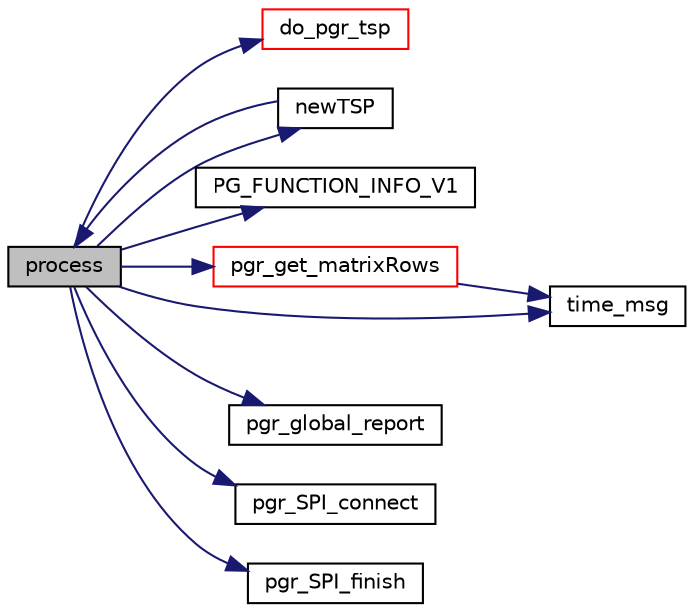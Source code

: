 digraph "process"
{
  edge [fontname="Helvetica",fontsize="10",labelfontname="Helvetica",labelfontsize="10"];
  node [fontname="Helvetica",fontsize="10",shape=record];
  rankdir="LR";
  Node52 [label="process",height=0.2,width=0.4,color="black", fillcolor="grey75", style="filled", fontcolor="black"];
  Node52 -> Node53 [color="midnightblue",fontsize="10",style="solid",fontname="Helvetica"];
  Node53 [label="do_pgr_tsp",height=0.2,width=0.4,color="red", fillcolor="white", style="filled",URL="$TSP__driver_8cpp.html#ae0f1d6878e76cba54bef84dbeba94973"];
  Node52 -> Node78 [color="midnightblue",fontsize="10",style="solid",fontname="Helvetica"];
  Node78 [label="newTSP",height=0.2,width=0.4,color="black", fillcolor="white", style="filled",URL="$TSP_8c.html#a828abbb0dd60d155e407b9c264994cf1"];
  Node78 -> Node52 [color="midnightblue",fontsize="10",style="solid",fontname="Helvetica"];
  Node52 -> Node79 [color="midnightblue",fontsize="10",style="solid",fontname="Helvetica"];
  Node79 [label="PG_FUNCTION_INFO_V1",height=0.2,width=0.4,color="black", fillcolor="white", style="filled",URL="$TSP_8c.html#ada0a40596419a2d5ca75e8a0c5e4abc9"];
  Node52 -> Node80 [color="midnightblue",fontsize="10",style="solid",fontname="Helvetica"];
  Node80 [label="pgr_get_matrixRows",height=0.2,width=0.4,color="red", fillcolor="white", style="filled",URL="$matrixRows__input_8c.html#ae90bc21303e611d25fabb5a2b629c199",tooltip="bigint start_vid, bigint end_vid, float agg_cost, "];
  Node80 -> Node94 [color="midnightblue",fontsize="10",style="solid",fontname="Helvetica"];
  Node94 [label="time_msg",height=0.2,width=0.4,color="black", fillcolor="white", style="filled",URL="$time__msg_8c.html#a989d9723eb6d9be4cbf1214136286dbe"];
  Node52 -> Node95 [color="midnightblue",fontsize="10",style="solid",fontname="Helvetica"];
  Node95 [label="pgr_global_report",height=0.2,width=0.4,color="black", fillcolor="white", style="filled",URL="$e__report_8c.html#aa7833fe4baf65aa901e1129575e7deb2",tooltip="notice & error "];
  Node52 -> Node96 [color="midnightblue",fontsize="10",style="solid",fontname="Helvetica"];
  Node96 [label="pgr_SPI_connect",height=0.2,width=0.4,color="black", fillcolor="white", style="filled",URL="$postgres__connection_8c.html#aef5deb780b1cf78c56b1794ab826ac64"];
  Node52 -> Node97 [color="midnightblue",fontsize="10",style="solid",fontname="Helvetica"];
  Node97 [label="pgr_SPI_finish",height=0.2,width=0.4,color="black", fillcolor="white", style="filled",URL="$postgres__connection_8c.html#ae36e7862564b5e72c25c9e26ae8e355f"];
  Node52 -> Node94 [color="midnightblue",fontsize="10",style="solid",fontname="Helvetica"];
}
